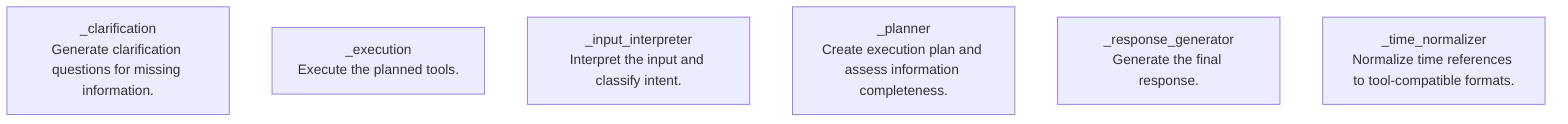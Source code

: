 graph TD
    _clarification["_clarification<br/>Generate clarification questions for missing information."]
    _execution["_execution<br/>Execute the planned tools."]
    _input_interpreter["_input_interpreter<br/>Interpret the input and classify intent."]
    _planner["_planner<br/>Create execution plan and assess information completeness."]
    _response_generator["_response_generator<br/>Generate the final response."]
    _time_normalizer["_time_normalizer<br/>Normalize time references to tool-compatible formats."]